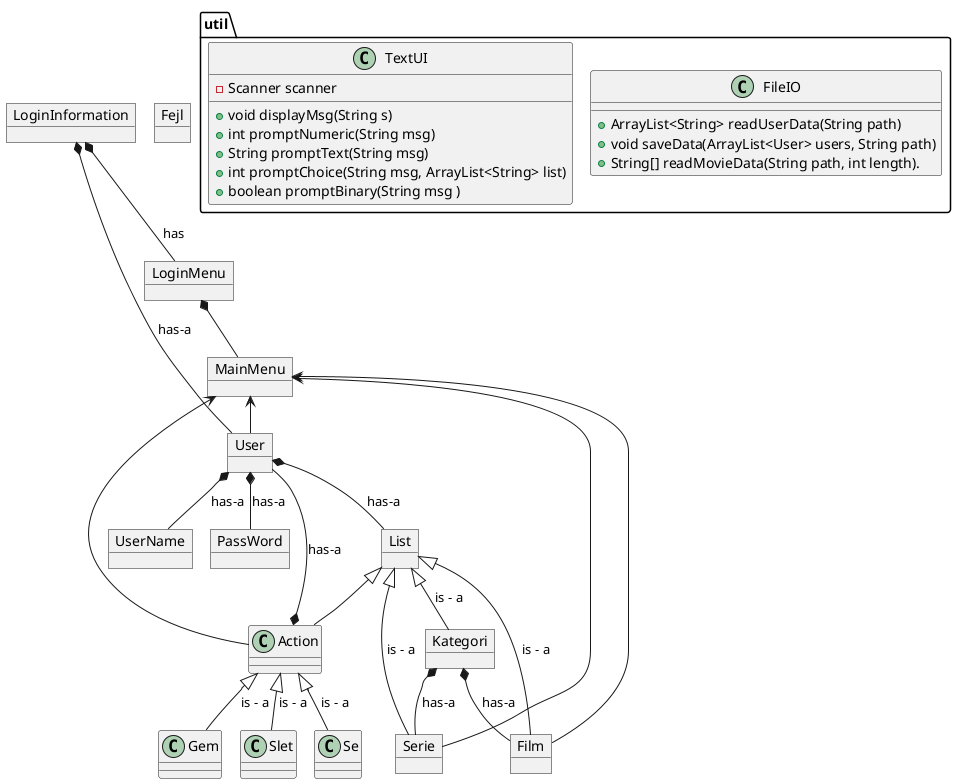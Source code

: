 @startuml
'https://plantuml.com/class-diagram
!pragma layout smetana


object User
object LoginMenu
object MainMenu
object Film
object Serie
object Kategori
object List
object Fejl
object UserName
object PassWord
object LoginInformation

Class Action {

}

package "util" {
class FileIO{
+ ArrayList<String> readUserData(String path)
+ void saveData(ArrayList<User> users, String path)
+ String[] readMovieData(String path, int length).
}

class TextUI{
- Scanner scanner
+ void displayMsg(String s)
+ int promptNumeric(String msg)
+ String promptText(String msg)
+ int promptChoice(String msg, ArrayList<String> list)
+ boolean promptBinary(String msg )
}
}



MainMenu <-- User
MainMenu <-- Film
MainMenu <-- Serie
MainMenu <-- Action
LoginInformation *-- User: has-a
User *-- List: has-a
User *-- UserName: has-a
User *-- PassWord: has-a
Action *-- User: has-a
'Kategori *-- HovedMenu: has-a
LoginMenu *-- MainMenu
LoginInformation *-- LoginMenu: has

List <|-- Kategori : is - a
List <|-- Film: is - a
List <|-- Serie: is - a
Kategori *-- Film: has-a
Kategori *-- Serie: has-a

'Action'
List <|-- Action
Action <|-- Se : is - a
Action <|-- Gem : is - a
Action <|-- Slet : is - a

@enduml
